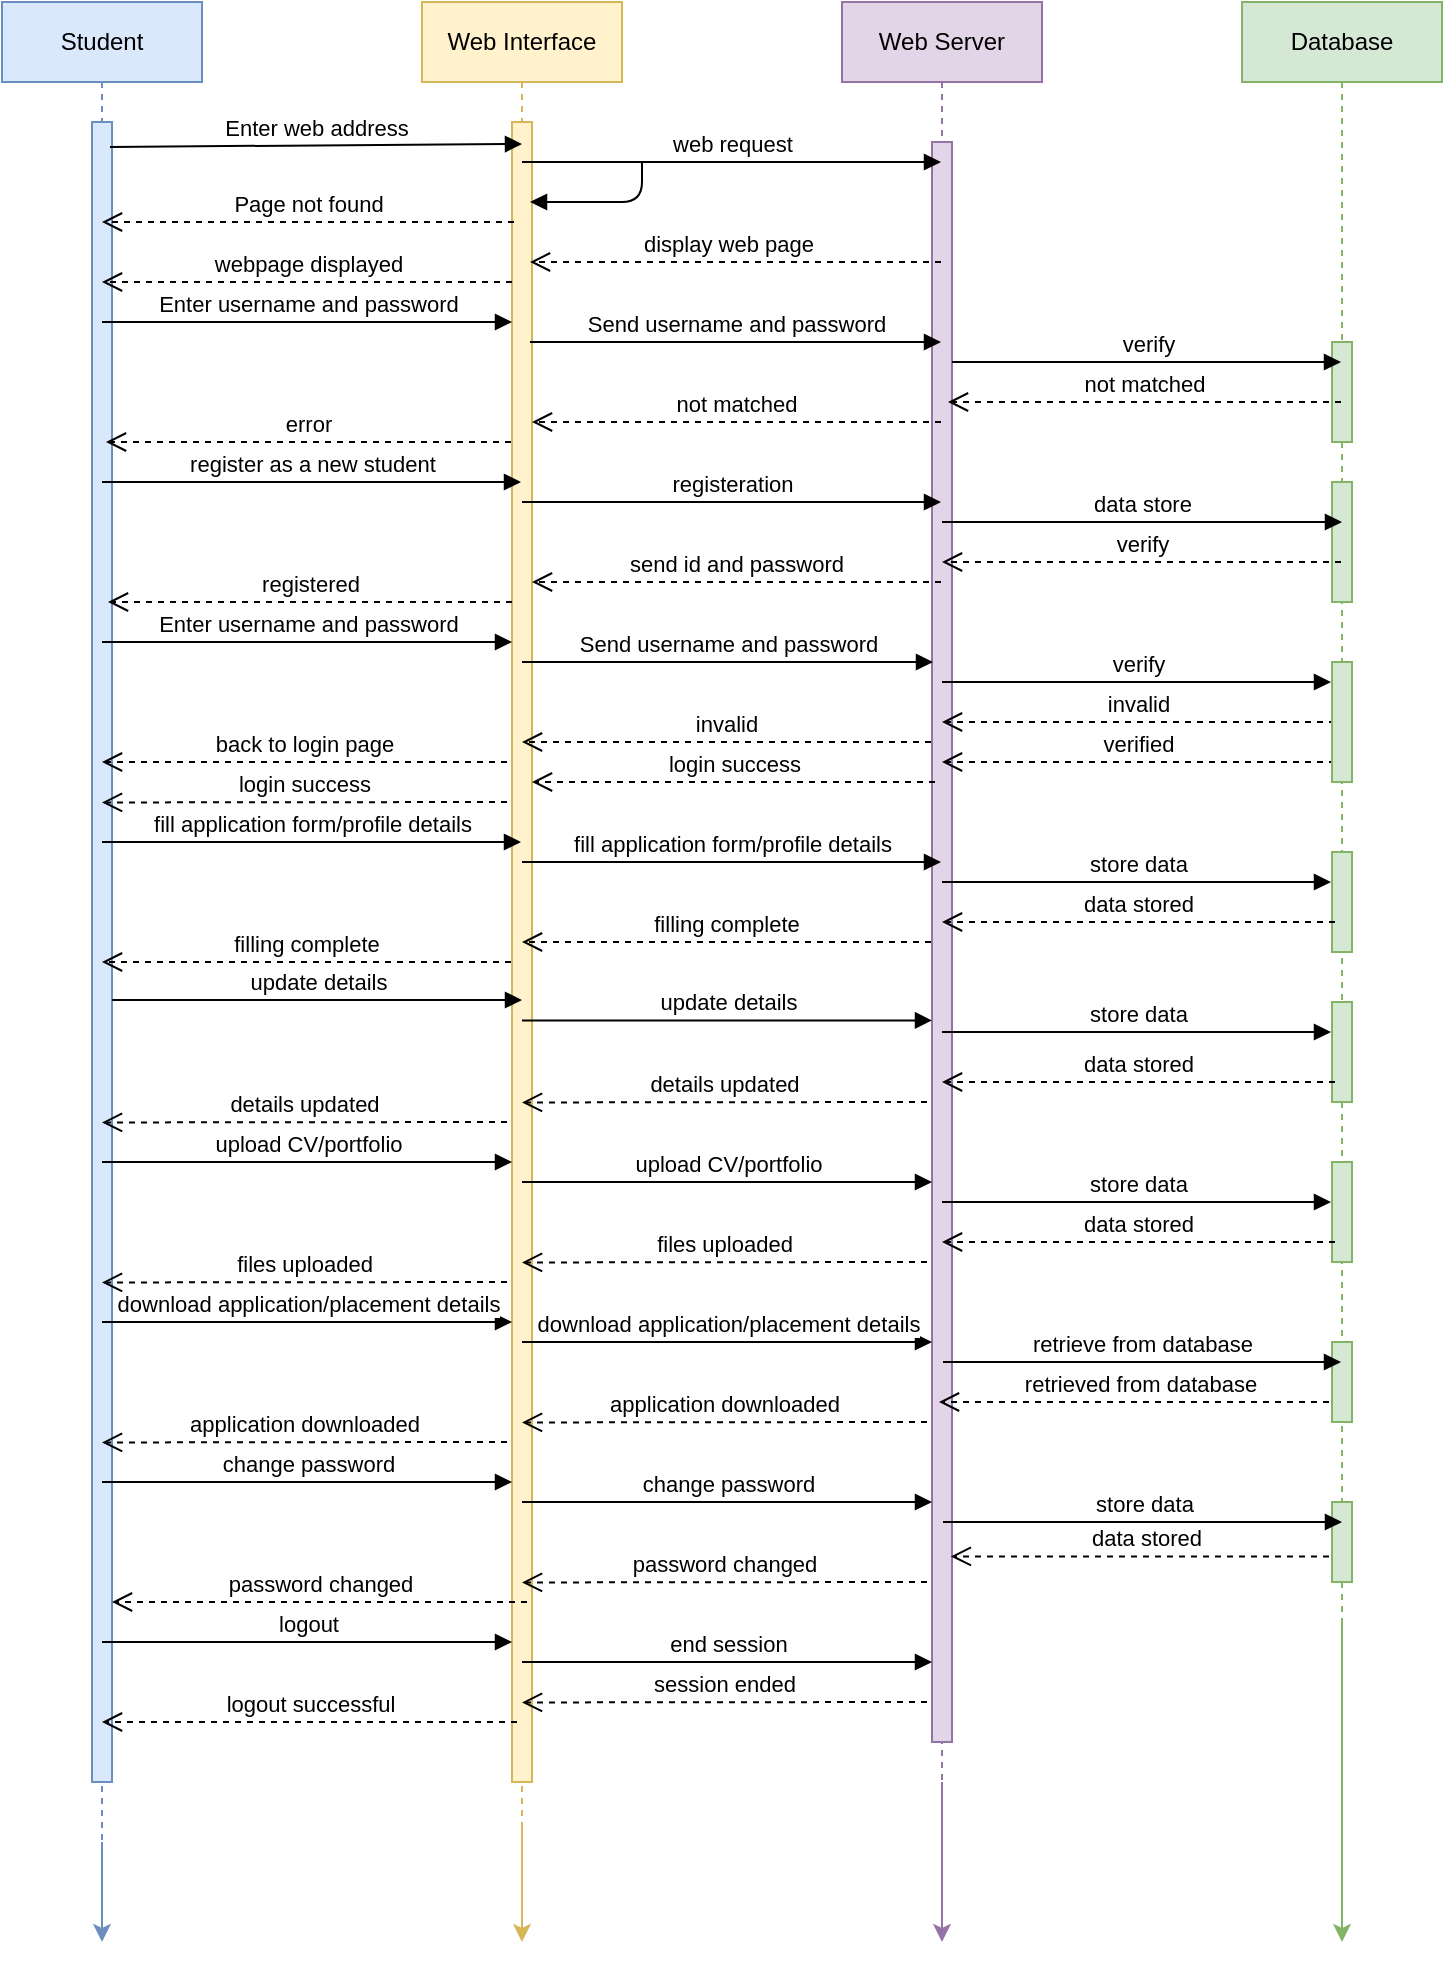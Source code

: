 <mxfile version="14.1.8" type="device"><diagram id="kgpKYQtTHZ0yAKxKKP6v" name="Page-1"><mxGraphModel dx="1024" dy="592" grid="1" gridSize="10" guides="1" tooltips="1" connect="1" arrows="1" fold="1" page="1" pageScale="1" pageWidth="827" pageHeight="1169" math="0" shadow="0"><root><mxCell id="0"/><mxCell id="1" parent="0"/><mxCell id="BtwhXKr4M65LwmSkGocf-81" style="edgeStyle=orthogonalEdgeStyle;rounded=0;orthogonalLoop=1;jettySize=auto;html=1;fillColor=#dae8fc;strokeColor=#6c8ebf;" parent="1" source="BtwhXKr4M65LwmSkGocf-1" edge="1"><mxGeometry relative="1" as="geometry"><mxPoint x="90" y="1040" as="targetPoint"/></mxGeometry></mxCell><mxCell id="BtwhXKr4M65LwmSkGocf-1" value="Student" style="shape=umlLifeline;perimeter=lifelinePerimeter;whiteSpace=wrap;html=1;container=1;collapsible=0;recursiveResize=0;outlineConnect=0;fillColor=#dae8fc;strokeColor=#6c8ebf;" parent="1" vertex="1"><mxGeometry x="40" y="70" width="100" height="920" as="geometry"/></mxCell><mxCell id="BtwhXKr4M65LwmSkGocf-2" value="" style="html=1;points=[];perimeter=orthogonalPerimeter;fillColor=#dae8fc;strokeColor=#6c8ebf;" parent="BtwhXKr4M65LwmSkGocf-1" vertex="1"><mxGeometry x="45" y="60" width="10" height="830" as="geometry"/></mxCell><mxCell id="BtwhXKr4M65LwmSkGocf-76" style="edgeStyle=orthogonalEdgeStyle;rounded=0;orthogonalLoop=1;jettySize=auto;html=1;fillColor=#d5e8d4;strokeColor=#82b366;" parent="1" source="BtwhXKr4M65LwmSkGocf-3" edge="1"><mxGeometry relative="1" as="geometry"><mxPoint x="710" y="1040" as="targetPoint"/></mxGeometry></mxCell><mxCell id="BtwhXKr4M65LwmSkGocf-3" value="Database" style="shape=umlLifeline;perimeter=lifelinePerimeter;whiteSpace=wrap;html=1;container=1;collapsible=0;recursiveResize=0;outlineConnect=0;fillColor=#d5e8d4;strokeColor=#82b366;" parent="1" vertex="1"><mxGeometry x="660" y="70" width="100" height="810" as="geometry"/></mxCell><mxCell id="BtwhXKr4M65LwmSkGocf-4" value="" style="html=1;points=[];perimeter=orthogonalPerimeter;fillColor=#d5e8d4;strokeColor=#82b366;" parent="BtwhXKr4M65LwmSkGocf-3" vertex="1"><mxGeometry x="45" y="170" width="10" height="50" as="geometry"/></mxCell><mxCell id="BtwhXKr4M65LwmSkGocf-54" value="" style="html=1;points=[];perimeter=orthogonalPerimeter;fillColor=#d5e8d4;strokeColor=#82b366;" parent="BtwhXKr4M65LwmSkGocf-3" vertex="1"><mxGeometry x="45" y="240" width="10" height="60" as="geometry"/></mxCell><mxCell id="BtwhXKr4M65LwmSkGocf-56" value="" style="html=1;points=[];perimeter=orthogonalPerimeter;fillColor=#d5e8d4;strokeColor=#82b366;" parent="BtwhXKr4M65LwmSkGocf-3" vertex="1"><mxGeometry x="45" y="425" width="10" height="50" as="geometry"/></mxCell><mxCell id="BtwhXKr4M65LwmSkGocf-57" value="" style="html=1;points=[];perimeter=orthogonalPerimeter;fillColor=#d5e8d4;strokeColor=#82b366;" parent="BtwhXKr4M65LwmSkGocf-3" vertex="1"><mxGeometry x="45" y="500" width="10" height="50" as="geometry"/></mxCell><mxCell id="BtwhXKr4M65LwmSkGocf-58" value="" style="html=1;points=[];perimeter=orthogonalPerimeter;fillColor=#d5e8d4;strokeColor=#82b366;" parent="BtwhXKr4M65LwmSkGocf-3" vertex="1"><mxGeometry x="45" y="580" width="10" height="50" as="geometry"/></mxCell><mxCell id="BtwhXKr4M65LwmSkGocf-83" style="edgeStyle=orthogonalEdgeStyle;rounded=0;orthogonalLoop=1;jettySize=auto;html=1;fillColor=#e1d5e7;strokeColor=#9673a6;" parent="1" source="BtwhXKr4M65LwmSkGocf-5" edge="1"><mxGeometry relative="1" as="geometry"><mxPoint x="510" y="1040" as="targetPoint"/></mxGeometry></mxCell><mxCell id="BtwhXKr4M65LwmSkGocf-5" value="Web Server" style="shape=umlLifeline;perimeter=lifelinePerimeter;whiteSpace=wrap;html=1;container=1;collapsible=0;recursiveResize=0;outlineConnect=0;fillColor=#e1d5e7;strokeColor=#9673a6;" parent="1" vertex="1"><mxGeometry x="460" y="70" width="100" height="890" as="geometry"/></mxCell><mxCell id="BtwhXKr4M65LwmSkGocf-6" value="" style="html=1;points=[];perimeter=orthogonalPerimeter;fillColor=#e1d5e7;strokeColor=#9673a6;" parent="BtwhXKr4M65LwmSkGocf-5" vertex="1"><mxGeometry x="45" y="70" width="10" height="800" as="geometry"/></mxCell><mxCell id="BtwhXKr4M65LwmSkGocf-82" style="edgeStyle=orthogonalEdgeStyle;rounded=0;orthogonalLoop=1;jettySize=auto;html=1;fillColor=#fff2cc;strokeColor=#d6b656;" parent="1" source="BtwhXKr4M65LwmSkGocf-7" edge="1"><mxGeometry relative="1" as="geometry"><mxPoint x="300" y="1040" as="targetPoint"/></mxGeometry></mxCell><mxCell id="BtwhXKr4M65LwmSkGocf-7" value="Web Interface" style="shape=umlLifeline;perimeter=lifelinePerimeter;whiteSpace=wrap;html=1;container=1;collapsible=0;recursiveResize=0;outlineConnect=0;fillColor=#fff2cc;strokeColor=#d6b656;" parent="1" vertex="1"><mxGeometry x="250" y="70" width="100" height="910" as="geometry"/></mxCell><mxCell id="BtwhXKr4M65LwmSkGocf-8" value="" style="html=1;points=[];perimeter=orthogonalPerimeter;fillColor=#fff2cc;strokeColor=#d6b656;" parent="BtwhXKr4M65LwmSkGocf-7" vertex="1"><mxGeometry x="45" y="60" width="10" height="830" as="geometry"/></mxCell><mxCell id="BtwhXKr4M65LwmSkGocf-10" value="Enter web address" style="html=1;verticalAlign=bottom;endArrow=block;exitX=0.9;exitY=0.015;exitDx=0;exitDy=0;exitPerimeter=0;" parent="1" source="BtwhXKr4M65LwmSkGocf-2" edge="1"><mxGeometry width="80" relative="1" as="geometry"><mxPoint x="100" y="141" as="sourcePoint"/><mxPoint x="300" y="141" as="targetPoint"/></mxGeometry></mxCell><mxCell id="BtwhXKr4M65LwmSkGocf-11" value="web request" style="html=1;verticalAlign=bottom;endArrow=block;" parent="1" target="BtwhXKr4M65LwmSkGocf-5" edge="1"><mxGeometry width="80" relative="1" as="geometry"><mxPoint x="300" y="150" as="sourcePoint"/><mxPoint x="380" y="150" as="targetPoint"/></mxGeometry></mxCell><mxCell id="BtwhXKr4M65LwmSkGocf-12" value="" style="html=1;verticalAlign=bottom;endArrow=block;" parent="1" edge="1"><mxGeometry width="80" relative="1" as="geometry"><mxPoint x="360" y="150" as="sourcePoint"/><mxPoint x="304" y="170" as="targetPoint"/><Array as="points"><mxPoint x="360" y="170"/></Array></mxGeometry></mxCell><mxCell id="BtwhXKr4M65LwmSkGocf-13" value="Page not found" style="html=1;verticalAlign=bottom;endArrow=open;dashed=1;endSize=8;" parent="1" edge="1"><mxGeometry relative="1" as="geometry"><mxPoint x="296" y="180" as="sourcePoint"/><mxPoint x="90" y="180" as="targetPoint"/><Array as="points"><mxPoint x="200" y="180"/></Array></mxGeometry></mxCell><mxCell id="BtwhXKr4M65LwmSkGocf-14" value="display web page" style="html=1;verticalAlign=bottom;endArrow=open;dashed=1;endSize=8;" parent="1" source="BtwhXKr4M65LwmSkGocf-5" edge="1"><mxGeometry x="0.045" relative="1" as="geometry"><mxPoint x="380" y="200" as="sourcePoint"/><mxPoint x="304" y="200" as="targetPoint"/><mxPoint x="1" as="offset"/></mxGeometry></mxCell><mxCell id="BtwhXKr4M65LwmSkGocf-15" value="webpage displayed" style="html=1;verticalAlign=bottom;endArrow=open;dashed=1;endSize=8;" parent="1" edge="1"><mxGeometry relative="1" as="geometry"><mxPoint x="295" y="210" as="sourcePoint"/><mxPoint x="90" y="210" as="targetPoint"/></mxGeometry></mxCell><mxCell id="BtwhXKr4M65LwmSkGocf-16" value="Enter username and password" style="html=1;verticalAlign=bottom;endArrow=block;" parent="1" target="BtwhXKr4M65LwmSkGocf-8" edge="1"><mxGeometry width="80" relative="1" as="geometry"><mxPoint x="90" y="230" as="sourcePoint"/><mxPoint x="170" y="230" as="targetPoint"/></mxGeometry></mxCell><mxCell id="BtwhXKr4M65LwmSkGocf-17" value="Send username and password" style="html=1;verticalAlign=bottom;endArrow=block;" parent="1" target="BtwhXKr4M65LwmSkGocf-5" edge="1"><mxGeometry width="80" relative="1" as="geometry"><mxPoint x="304" y="240" as="sourcePoint"/><mxPoint x="430" y="240" as="targetPoint"/></mxGeometry></mxCell><mxCell id="BtwhXKr4M65LwmSkGocf-18" value="verify" style="html=1;verticalAlign=bottom;endArrow=block;" parent="1" target="BtwhXKr4M65LwmSkGocf-3" edge="1"><mxGeometry width="80" relative="1" as="geometry"><mxPoint x="515" y="250" as="sourcePoint"/><mxPoint x="590" y="250" as="targetPoint"/></mxGeometry></mxCell><mxCell id="BtwhXKr4M65LwmSkGocf-19" value="not matched" style="html=1;verticalAlign=bottom;endArrow=open;dashed=1;endSize=8;" parent="1" source="BtwhXKr4M65LwmSkGocf-3" edge="1"><mxGeometry relative="1" as="geometry"><mxPoint x="590" y="270" as="sourcePoint"/><mxPoint x="513" y="270" as="targetPoint"/></mxGeometry></mxCell><mxCell id="BtwhXKr4M65LwmSkGocf-20" value="not matched" style="html=1;verticalAlign=bottom;endArrow=open;dashed=1;endSize=8;" parent="1" target="BtwhXKr4M65LwmSkGocf-8" edge="1"><mxGeometry relative="1" as="geometry"><mxPoint x="509.5" y="280" as="sourcePoint"/><mxPoint x="310" y="280" as="targetPoint"/></mxGeometry></mxCell><mxCell id="BtwhXKr4M65LwmSkGocf-21" value="error" style="html=1;verticalAlign=bottom;endArrow=open;dashed=1;endSize=8;" parent="1" edge="1"><mxGeometry relative="1" as="geometry"><mxPoint x="294.5" y="290" as="sourcePoint"/><mxPoint x="92" y="290" as="targetPoint"/></mxGeometry></mxCell><mxCell id="BtwhXKr4M65LwmSkGocf-22" value="register as a new student" style="html=1;verticalAlign=bottom;endArrow=block;" parent="1" target="BtwhXKr4M65LwmSkGocf-7" edge="1"><mxGeometry width="80" relative="1" as="geometry"><mxPoint x="90" y="310" as="sourcePoint"/><mxPoint x="170" y="310" as="targetPoint"/></mxGeometry></mxCell><mxCell id="BtwhXKr4M65LwmSkGocf-23" value="registeration" style="html=1;verticalAlign=bottom;endArrow=block;" parent="1" edge="1"><mxGeometry width="80" relative="1" as="geometry"><mxPoint x="300" y="320" as="sourcePoint"/><mxPoint x="509.5" y="320" as="targetPoint"/></mxGeometry></mxCell><mxCell id="BtwhXKr4M65LwmSkGocf-24" value="data store" style="html=1;verticalAlign=bottom;endArrow=block;" parent="1" edge="1"><mxGeometry width="80" relative="1" as="geometry"><mxPoint x="510" y="330" as="sourcePoint"/><mxPoint x="710" y="330" as="targetPoint"/></mxGeometry></mxCell><mxCell id="BtwhXKr4M65LwmSkGocf-25" value="verify" style="html=1;verticalAlign=bottom;endArrow=open;dashed=1;endSize=8;" parent="1" source="BtwhXKr4M65LwmSkGocf-3" edge="1"><mxGeometry relative="1" as="geometry"><mxPoint x="590" y="350" as="sourcePoint"/><mxPoint x="510" y="350" as="targetPoint"/></mxGeometry></mxCell><mxCell id="BtwhXKr4M65LwmSkGocf-26" value="send id and password" style="html=1;verticalAlign=bottom;endArrow=open;dashed=1;endSize=8;" parent="1" target="BtwhXKr4M65LwmSkGocf-8" edge="1"><mxGeometry relative="1" as="geometry"><mxPoint x="509.5" y="360" as="sourcePoint"/><mxPoint x="310" y="360" as="targetPoint"/></mxGeometry></mxCell><mxCell id="BtwhXKr4M65LwmSkGocf-27" value="registered" style="html=1;verticalAlign=bottom;endArrow=open;dashed=1;endSize=8;" parent="1" edge="1"><mxGeometry relative="1" as="geometry"><mxPoint x="295" y="370" as="sourcePoint"/><mxPoint x="93" y="370" as="targetPoint"/></mxGeometry></mxCell><mxCell id="BtwhXKr4M65LwmSkGocf-28" value="Enter username and password" style="html=1;verticalAlign=bottom;endArrow=block;" parent="1" edge="1"><mxGeometry width="80" relative="1" as="geometry"><mxPoint x="90" y="390" as="sourcePoint"/><mxPoint x="295" y="390" as="targetPoint"/></mxGeometry></mxCell><mxCell id="BtwhXKr4M65LwmSkGocf-29" value="Send username and password" style="html=1;verticalAlign=bottom;endArrow=block;" parent="1" edge="1"><mxGeometry width="80" relative="1" as="geometry"><mxPoint x="300" y="400" as="sourcePoint"/><mxPoint x="505.5" y="400" as="targetPoint"/></mxGeometry></mxCell><mxCell id="BtwhXKr4M65LwmSkGocf-30" value="verify" style="html=1;verticalAlign=bottom;endArrow=block;" parent="1" edge="1"><mxGeometry width="80" relative="1" as="geometry"><mxPoint x="510" y="410" as="sourcePoint"/><mxPoint x="704.5" y="410" as="targetPoint"/></mxGeometry></mxCell><mxCell id="BtwhXKr4M65LwmSkGocf-31" value="invalid" style="html=1;verticalAlign=bottom;endArrow=open;dashed=1;endSize=8;" parent="1" edge="1"><mxGeometry relative="1" as="geometry"><mxPoint x="706.5" y="430" as="sourcePoint"/><mxPoint x="510.0" y="430" as="targetPoint"/></mxGeometry></mxCell><mxCell id="BtwhXKr4M65LwmSkGocf-33" value="invalid" style="html=1;verticalAlign=bottom;endArrow=open;dashed=1;endSize=8;" parent="1" edge="1"><mxGeometry relative="1" as="geometry"><mxPoint x="504.5" y="440" as="sourcePoint"/><mxPoint x="300" y="440" as="targetPoint"/></mxGeometry></mxCell><mxCell id="BtwhXKr4M65LwmSkGocf-34" value="back to login page" style="html=1;verticalAlign=bottom;endArrow=open;dashed=1;endSize=8;" parent="1" edge="1"><mxGeometry relative="1" as="geometry"><mxPoint x="292.5" y="450" as="sourcePoint"/><mxPoint x="90" y="450" as="targetPoint"/></mxGeometry></mxCell><mxCell id="BtwhXKr4M65LwmSkGocf-35" value="verified" style="html=1;verticalAlign=bottom;endArrow=open;dashed=1;endSize=8;" parent="1" edge="1"><mxGeometry relative="1" as="geometry"><mxPoint x="706.5" y="450" as="sourcePoint"/><mxPoint x="510.0" y="450" as="targetPoint"/></mxGeometry></mxCell><mxCell id="BtwhXKr4M65LwmSkGocf-36" value="login success" style="html=1;verticalAlign=bottom;endArrow=open;dashed=1;endSize=8;" parent="1" target="BtwhXKr4M65LwmSkGocf-8" edge="1"><mxGeometry relative="1" as="geometry"><mxPoint x="506.5" y="460" as="sourcePoint"/><mxPoint x="310.0" y="460" as="targetPoint"/></mxGeometry></mxCell><mxCell id="BtwhXKr4M65LwmSkGocf-37" value="login success" style="html=1;verticalAlign=bottom;endArrow=open;dashed=1;endSize=8;entryX=0.9;entryY=0.418;entryDx=0;entryDy=0;entryPerimeter=0;" parent="1" edge="1"><mxGeometry relative="1" as="geometry"><mxPoint x="292.5" y="470" as="sourcePoint"/><mxPoint x="90.0" y="470.22" as="targetPoint"/></mxGeometry></mxCell><mxCell id="BtwhXKr4M65LwmSkGocf-38" value="fill application form/profile details" style="html=1;verticalAlign=bottom;endArrow=block;" parent="1" target="BtwhXKr4M65LwmSkGocf-7" edge="1"><mxGeometry width="80" relative="1" as="geometry"><mxPoint x="90" y="490" as="sourcePoint"/><mxPoint x="170" y="490" as="targetPoint"/></mxGeometry></mxCell><mxCell id="BtwhXKr4M65LwmSkGocf-39" value="fill application form/profile details" style="html=1;verticalAlign=bottom;endArrow=block;" parent="1" edge="1"><mxGeometry width="80" relative="1" as="geometry"><mxPoint x="300" y="500" as="sourcePoint"/><mxPoint x="509.5" y="500" as="targetPoint"/></mxGeometry></mxCell><mxCell id="BtwhXKr4M65LwmSkGocf-40" value="store data" style="html=1;verticalAlign=bottom;endArrow=block;" parent="1" edge="1"><mxGeometry width="80" relative="1" as="geometry"><mxPoint x="510" y="510" as="sourcePoint"/><mxPoint x="704.5" y="510" as="targetPoint"/></mxGeometry></mxCell><mxCell id="BtwhXKr4M65LwmSkGocf-41" value="data stored" style="html=1;verticalAlign=bottom;endArrow=open;dashed=1;endSize=8;" parent="1" edge="1"><mxGeometry relative="1" as="geometry"><mxPoint x="706.5" y="530" as="sourcePoint"/><mxPoint x="510.0" y="530" as="targetPoint"/></mxGeometry></mxCell><mxCell id="BtwhXKr4M65LwmSkGocf-42" value="filling complete" style="html=1;verticalAlign=bottom;endArrow=open;dashed=1;endSize=8;" parent="1" edge="1"><mxGeometry relative="1" as="geometry"><mxPoint x="504.5" y="540" as="sourcePoint"/><mxPoint x="300" y="540" as="targetPoint"/></mxGeometry></mxCell><mxCell id="BtwhXKr4M65LwmSkGocf-43" value="filling complete" style="html=1;verticalAlign=bottom;endArrow=open;dashed=1;endSize=8;" parent="1" edge="1"><mxGeometry relative="1" as="geometry"><mxPoint x="294.5" y="550" as="sourcePoint"/><mxPoint x="90" y="550" as="targetPoint"/></mxGeometry></mxCell><mxCell id="BtwhXKr4M65LwmSkGocf-44" value="update details" style="html=1;verticalAlign=bottom;endArrow=block;" parent="1" source="BtwhXKr4M65LwmSkGocf-2" edge="1"><mxGeometry width="80" relative="1" as="geometry"><mxPoint x="140" y="570" as="sourcePoint"/><mxPoint x="300" y="569" as="targetPoint"/></mxGeometry></mxCell><mxCell id="BtwhXKr4M65LwmSkGocf-45" value="update details" style="html=1;verticalAlign=bottom;endArrow=block;exitX=1.062;exitY=0.556;exitDx=0;exitDy=0;exitPerimeter=0;" parent="1" target="BtwhXKr4M65LwmSkGocf-6" edge="1"><mxGeometry width="80" relative="1" as="geometry"><mxPoint x="300.0" y="579.24" as="sourcePoint"/><mxPoint x="499.14" y="579.24" as="targetPoint"/></mxGeometry></mxCell><mxCell id="BtwhXKr4M65LwmSkGocf-46" value="store data" style="html=1;verticalAlign=bottom;endArrow=block;" parent="1" edge="1"><mxGeometry width="80" relative="1" as="geometry"><mxPoint x="510" y="585" as="sourcePoint"/><mxPoint x="704.5" y="585" as="targetPoint"/></mxGeometry></mxCell><mxCell id="BtwhXKr4M65LwmSkGocf-47" value="data stored" style="html=1;verticalAlign=bottom;endArrow=open;dashed=1;endSize=8;" parent="1" edge="1"><mxGeometry relative="1" as="geometry"><mxPoint x="706.5" y="610" as="sourcePoint"/><mxPoint x="510.0" y="610" as="targetPoint"/></mxGeometry></mxCell><mxCell id="BtwhXKr4M65LwmSkGocf-48" value="details updated" style="html=1;verticalAlign=bottom;endArrow=open;dashed=1;endSize=8;entryX=0.9;entryY=0.418;entryDx=0;entryDy=0;entryPerimeter=0;" parent="1" edge="1"><mxGeometry relative="1" as="geometry"><mxPoint x="502.5" y="620" as="sourcePoint"/><mxPoint x="300" y="620.22" as="targetPoint"/></mxGeometry></mxCell><mxCell id="BtwhXKr4M65LwmSkGocf-49" value="details updated" style="html=1;verticalAlign=bottom;endArrow=open;dashed=1;endSize=8;entryX=0.9;entryY=0.418;entryDx=0;entryDy=0;entryPerimeter=0;" parent="1" edge="1"><mxGeometry relative="1" as="geometry"><mxPoint x="292.5" y="630" as="sourcePoint"/><mxPoint x="90.0" y="630.22" as="targetPoint"/></mxGeometry></mxCell><mxCell id="BtwhXKr4M65LwmSkGocf-50" value="upload CV/portfolio" style="html=1;verticalAlign=bottom;endArrow=block;exitX=1.062;exitY=0.556;exitDx=0;exitDy=0;exitPerimeter=0;" parent="1" target="BtwhXKr4M65LwmSkGocf-8" edge="1"><mxGeometry width="80" relative="1" as="geometry"><mxPoint x="90.0" y="650" as="sourcePoint"/><mxPoint x="289.14" y="650" as="targetPoint"/></mxGeometry></mxCell><mxCell id="BtwhXKr4M65LwmSkGocf-51" value="upload CV/portfolio" style="html=1;verticalAlign=bottom;endArrow=block;exitX=1.062;exitY=0.556;exitDx=0;exitDy=0;exitPerimeter=0;" parent="1" edge="1"><mxGeometry width="80" relative="1" as="geometry"><mxPoint x="300" y="660" as="sourcePoint"/><mxPoint x="505" y="660" as="targetPoint"/></mxGeometry></mxCell><mxCell id="BtwhXKr4M65LwmSkGocf-52" value="store data" style="html=1;verticalAlign=bottom;endArrow=block;" parent="1" edge="1"><mxGeometry width="80" relative="1" as="geometry"><mxPoint x="510" y="670" as="sourcePoint"/><mxPoint x="704.5" y="670" as="targetPoint"/></mxGeometry></mxCell><mxCell id="BtwhXKr4M65LwmSkGocf-53" value="data stored" style="html=1;verticalAlign=bottom;endArrow=open;dashed=1;endSize=8;" parent="1" edge="1"><mxGeometry relative="1" as="geometry"><mxPoint x="706.5" y="690" as="sourcePoint"/><mxPoint x="510.0" y="690" as="targetPoint"/></mxGeometry></mxCell><mxCell id="BtwhXKr4M65LwmSkGocf-55" value="" style="html=1;points=[];perimeter=orthogonalPerimeter;fillColor=#d5e8d4;strokeColor=#82b366;" parent="1" vertex="1"><mxGeometry x="705" y="400" width="10" height="60" as="geometry"/></mxCell><mxCell id="BtwhXKr4M65LwmSkGocf-59" value="files uploaded" style="html=1;verticalAlign=bottom;endArrow=open;dashed=1;endSize=8;entryX=0.9;entryY=0.418;entryDx=0;entryDy=0;entryPerimeter=0;" parent="1" edge="1"><mxGeometry relative="1" as="geometry"><mxPoint x="502.5" y="700" as="sourcePoint"/><mxPoint x="300" y="700.22" as="targetPoint"/></mxGeometry></mxCell><mxCell id="BtwhXKr4M65LwmSkGocf-60" value="files uploaded" style="html=1;verticalAlign=bottom;endArrow=open;dashed=1;endSize=8;entryX=0.9;entryY=0.418;entryDx=0;entryDy=0;entryPerimeter=0;" parent="1" edge="1"><mxGeometry relative="1" as="geometry"><mxPoint x="292.5" y="710" as="sourcePoint"/><mxPoint x="90" y="710.22" as="targetPoint"/></mxGeometry></mxCell><mxCell id="BtwhXKr4M65LwmSkGocf-62" value="download application/placement details" style="html=1;verticalAlign=bottom;endArrow=block;exitX=1.062;exitY=0.556;exitDx=0;exitDy=0;exitPerimeter=0;" parent="1" edge="1"><mxGeometry width="80" relative="1" as="geometry"><mxPoint x="90.0" y="730" as="sourcePoint"/><mxPoint x="295" y="730" as="targetPoint"/></mxGeometry></mxCell><mxCell id="BtwhXKr4M65LwmSkGocf-63" value="download application/placement details" style="html=1;verticalAlign=bottom;endArrow=block;exitX=1.062;exitY=0.556;exitDx=0;exitDy=0;exitPerimeter=0;" parent="1" edge="1"><mxGeometry width="80" relative="1" as="geometry"><mxPoint x="300.0" y="740" as="sourcePoint"/><mxPoint x="505" y="740" as="targetPoint"/></mxGeometry></mxCell><mxCell id="BtwhXKr4M65LwmSkGocf-65" value="retrieved from database" style="html=1;verticalAlign=bottom;endArrow=open;dashed=1;endSize=8;" parent="1" source="BtwhXKr4M65LwmSkGocf-3" edge="1"><mxGeometry relative="1" as="geometry"><mxPoint x="705" y="770" as="sourcePoint"/><mxPoint x="508.5" y="770" as="targetPoint"/></mxGeometry></mxCell><mxCell id="BtwhXKr4M65LwmSkGocf-66" value="" style="html=1;points=[];perimeter=orthogonalPerimeter;fillColor=#d5e8d4;strokeColor=#82b366;" parent="1" vertex="1"><mxGeometry x="705" y="740" width="10" height="40" as="geometry"/></mxCell><mxCell id="BtwhXKr4M65LwmSkGocf-67" value="application downloaded" style="html=1;verticalAlign=bottom;endArrow=open;dashed=1;endSize=8;entryX=0.9;entryY=0.418;entryDx=0;entryDy=0;entryPerimeter=0;" parent="1" edge="1"><mxGeometry relative="1" as="geometry"><mxPoint x="502.5" y="780" as="sourcePoint"/><mxPoint x="300" y="780.22" as="targetPoint"/></mxGeometry></mxCell><mxCell id="BtwhXKr4M65LwmSkGocf-68" value="application downloaded" style="html=1;verticalAlign=bottom;endArrow=open;dashed=1;endSize=8;entryX=0.9;entryY=0.418;entryDx=0;entryDy=0;entryPerimeter=0;" parent="1" edge="1"><mxGeometry relative="1" as="geometry"><mxPoint x="292.5" y="790" as="sourcePoint"/><mxPoint x="90" y="790.22" as="targetPoint"/></mxGeometry></mxCell><mxCell id="BtwhXKr4M65LwmSkGocf-69" value="change password" style="html=1;verticalAlign=bottom;endArrow=block;exitX=1.062;exitY=0.556;exitDx=0;exitDy=0;exitPerimeter=0;" parent="1" edge="1"><mxGeometry width="80" relative="1" as="geometry"><mxPoint x="90.0" y="810" as="sourcePoint"/><mxPoint x="295" y="810" as="targetPoint"/></mxGeometry></mxCell><mxCell id="BtwhXKr4M65LwmSkGocf-70" value="change password" style="html=1;verticalAlign=bottom;endArrow=block;exitX=1.062;exitY=0.556;exitDx=0;exitDy=0;exitPerimeter=0;" parent="1" edge="1"><mxGeometry width="80" relative="1" as="geometry"><mxPoint x="300.0" y="820" as="sourcePoint"/><mxPoint x="505" y="820" as="targetPoint"/></mxGeometry></mxCell><mxCell id="BtwhXKr4M65LwmSkGocf-72" value="data stored" style="html=1;verticalAlign=bottom;endArrow=open;dashed=1;endSize=8;entryX=0.94;entryY=0.884;entryDx=0;entryDy=0;entryPerimeter=0;" parent="1" source="BtwhXKr4M65LwmSkGocf-3" target="BtwhXKr4M65LwmSkGocf-6" edge="1"><mxGeometry relative="1" as="geometry"><mxPoint x="705" y="840" as="sourcePoint"/><mxPoint x="520" y="795" as="targetPoint"/></mxGeometry></mxCell><mxCell id="BtwhXKr4M65LwmSkGocf-73" value="password changed" style="html=1;verticalAlign=bottom;endArrow=open;dashed=1;endSize=8;entryX=0.9;entryY=0.418;entryDx=0;entryDy=0;entryPerimeter=0;" parent="1" edge="1"><mxGeometry relative="1" as="geometry"><mxPoint x="502.5" y="860" as="sourcePoint"/><mxPoint x="300" y="860.22" as="targetPoint"/></mxGeometry></mxCell><mxCell id="BtwhXKr4M65LwmSkGocf-74" value="" style="html=1;points=[];perimeter=orthogonalPerimeter;fillColor=#d5e8d4;strokeColor=#82b366;" parent="1" vertex="1"><mxGeometry x="705" y="820" width="10" height="40" as="geometry"/></mxCell><mxCell id="BtwhXKr4M65LwmSkGocf-71" value="store data" style="html=1;verticalAlign=bottom;endArrow=block;" parent="1" edge="1"><mxGeometry width="80" relative="1" as="geometry"><mxPoint x="510.5" y="830" as="sourcePoint"/><mxPoint x="710" y="830" as="targetPoint"/></mxGeometry></mxCell><mxCell id="BtwhXKr4M65LwmSkGocf-64" value="retrieve from database" style="html=1;verticalAlign=bottom;endArrow=block;" parent="1" target="BtwhXKr4M65LwmSkGocf-3" edge="1"><mxGeometry width="80" relative="1" as="geometry"><mxPoint x="510.5" y="750" as="sourcePoint"/><mxPoint x="705" y="750" as="targetPoint"/></mxGeometry></mxCell><mxCell id="BtwhXKr4M65LwmSkGocf-75" value="password changed" style="html=1;verticalAlign=bottom;endArrow=open;dashed=1;endSize=8;" parent="1" target="BtwhXKr4M65LwmSkGocf-2" edge="1"><mxGeometry relative="1" as="geometry"><mxPoint x="302.5" y="870" as="sourcePoint"/><mxPoint x="100" y="870.22" as="targetPoint"/></mxGeometry></mxCell><mxCell id="BtwhXKr4M65LwmSkGocf-77" value="logout" style="html=1;verticalAlign=bottom;endArrow=block;exitX=1.062;exitY=0.556;exitDx=0;exitDy=0;exitPerimeter=0;" parent="1" edge="1"><mxGeometry width="80" relative="1" as="geometry"><mxPoint x="90.0" y="890" as="sourcePoint"/><mxPoint x="295" y="890" as="targetPoint"/></mxGeometry></mxCell><mxCell id="BtwhXKr4M65LwmSkGocf-78" value="end session" style="html=1;verticalAlign=bottom;endArrow=block;exitX=1.062;exitY=0.556;exitDx=0;exitDy=0;exitPerimeter=0;" parent="1" edge="1"><mxGeometry width="80" relative="1" as="geometry"><mxPoint x="300.0" y="900" as="sourcePoint"/><mxPoint x="505" y="900" as="targetPoint"/></mxGeometry></mxCell><mxCell id="BtwhXKr4M65LwmSkGocf-79" value="session ended" style="html=1;verticalAlign=bottom;endArrow=open;dashed=1;endSize=8;entryX=0.9;entryY=0.418;entryDx=0;entryDy=0;entryPerimeter=0;" parent="1" edge="1"><mxGeometry relative="1" as="geometry"><mxPoint x="502.5" y="920" as="sourcePoint"/><mxPoint x="300" y="920.22" as="targetPoint"/></mxGeometry></mxCell><mxCell id="BtwhXKr4M65LwmSkGocf-80" value="logout successful" style="html=1;verticalAlign=bottom;endArrow=open;dashed=1;endSize=8;" parent="1" edge="1"><mxGeometry relative="1" as="geometry"><mxPoint x="297.5" y="930" as="sourcePoint"/><mxPoint x="90" y="930" as="targetPoint"/></mxGeometry></mxCell></root></mxGraphModel></diagram></mxfile>